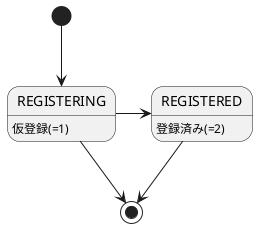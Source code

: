@startuml

[*] --> REGISTERING
REGISTERING --> [*]
REGISTERING : 仮登録(=1)

REGISTERING -> REGISTERED
REGISTERED --> [*]
REGISTERED : 登録済み(=2)

@enduml
